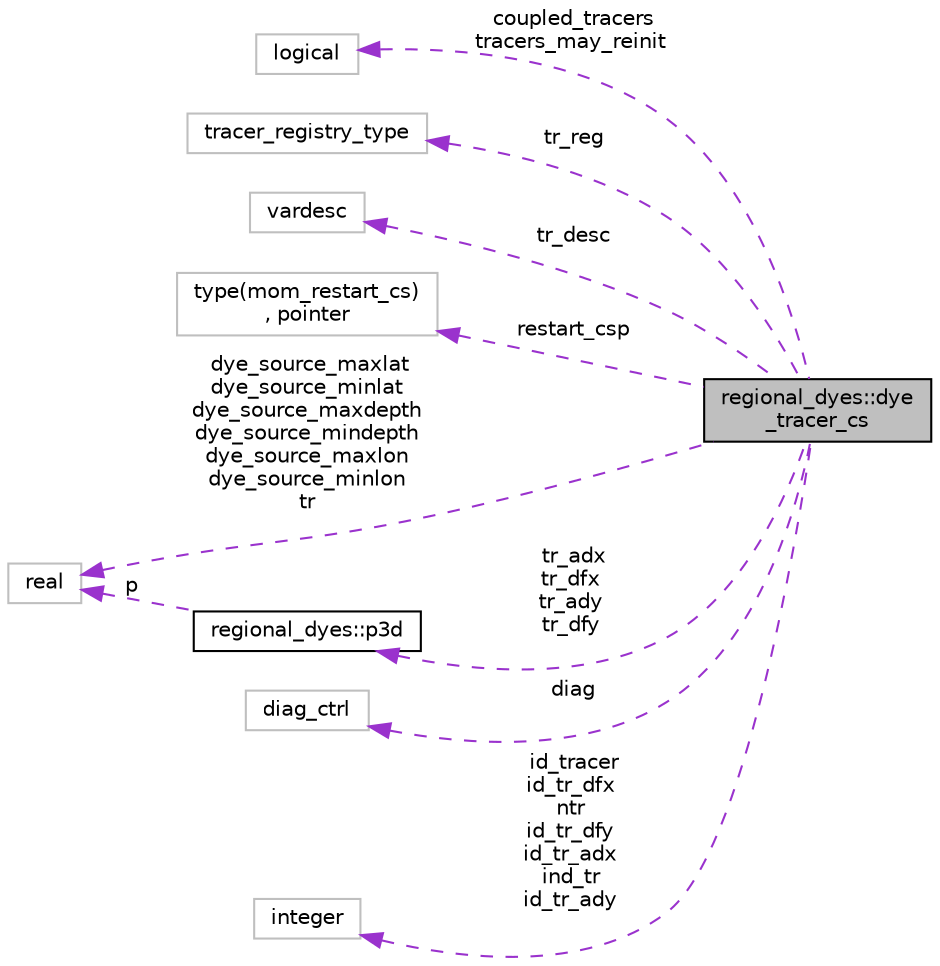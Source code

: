 digraph "regional_dyes::dye_tracer_cs"
{
 // INTERACTIVE_SVG=YES
  edge [fontname="Helvetica",fontsize="10",labelfontname="Helvetica",labelfontsize="10"];
  node [fontname="Helvetica",fontsize="10",shape=record];
  rankdir="LR";
  Node1 [label="regional_dyes::dye\l_tracer_cs",height=0.2,width=0.4,color="black", fillcolor="grey75", style="filled", fontcolor="black"];
  Node2 -> Node1 [dir="back",color="darkorchid3",fontsize="10",style="dashed",label=" coupled_tracers\ntracers_may_reinit" ,fontname="Helvetica"];
  Node2 [label="logical",height=0.2,width=0.4,color="grey75", fillcolor="white", style="filled"];
  Node3 -> Node1 [dir="back",color="darkorchid3",fontsize="10",style="dashed",label=" tr_reg" ,fontname="Helvetica"];
  Node3 [label="tracer_registry_type",height=0.2,width=0.4,color="grey75", fillcolor="white", style="filled"];
  Node4 -> Node1 [dir="back",color="darkorchid3",fontsize="10",style="dashed",label=" tr_desc" ,fontname="Helvetica"];
  Node4 [label="vardesc",height=0.2,width=0.4,color="grey75", fillcolor="white", style="filled"];
  Node5 -> Node1 [dir="back",color="darkorchid3",fontsize="10",style="dashed",label=" restart_csp" ,fontname="Helvetica"];
  Node5 [label="type(mom_restart_cs)\l, pointer",height=0.2,width=0.4,color="grey75", fillcolor="white", style="filled"];
  Node6 -> Node1 [dir="back",color="darkorchid3",fontsize="10",style="dashed",label=" tr_adx\ntr_dfx\ntr_ady\ntr_dfy" ,fontname="Helvetica"];
  Node6 [label="regional_dyes::p3d",height=0.2,width=0.4,color="black", fillcolor="white", style="filled",URL="$structregional__dyes_1_1p3d.html"];
  Node7 -> Node6 [dir="back",color="darkorchid3",fontsize="10",style="dashed",label=" p" ,fontname="Helvetica"];
  Node7 [label="real",height=0.2,width=0.4,color="grey75", fillcolor="white", style="filled"];
  Node8 -> Node1 [dir="back",color="darkorchid3",fontsize="10",style="dashed",label=" diag" ,fontname="Helvetica"];
  Node8 [label="diag_ctrl",height=0.2,width=0.4,color="grey75", fillcolor="white", style="filled"];
  Node7 -> Node1 [dir="back",color="darkorchid3",fontsize="10",style="dashed",label=" dye_source_maxlat\ndye_source_minlat\ndye_source_maxdepth\ndye_source_mindepth\ndye_source_maxlon\ndye_source_minlon\ntr" ,fontname="Helvetica"];
  Node9 -> Node1 [dir="back",color="darkorchid3",fontsize="10",style="dashed",label=" id_tracer\nid_tr_dfx\nntr\nid_tr_dfy\nid_tr_adx\nind_tr\nid_tr_ady" ,fontname="Helvetica"];
  Node9 [label="integer",height=0.2,width=0.4,color="grey75", fillcolor="white", style="filled"];
}
